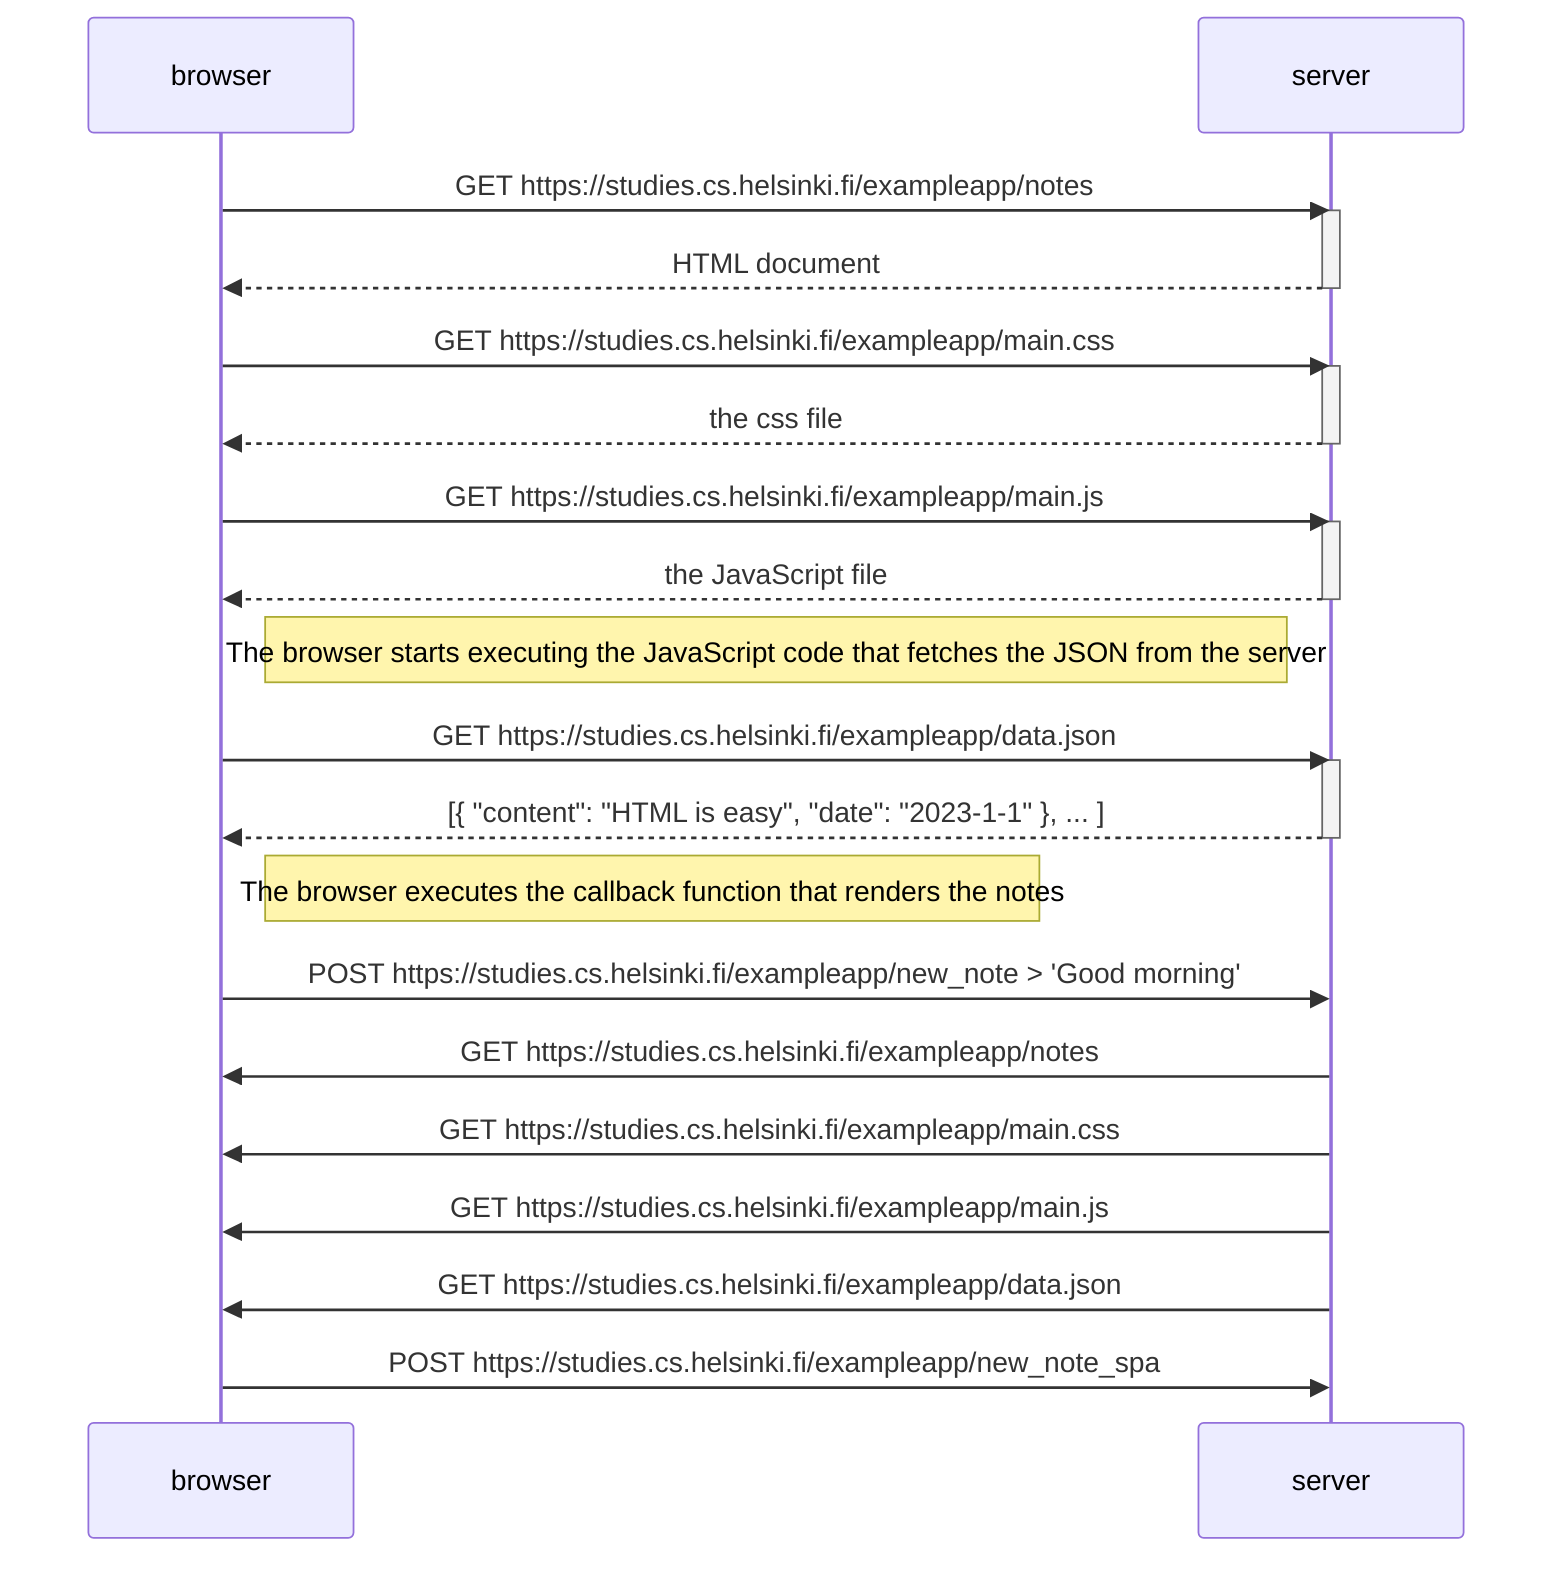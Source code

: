 sequenceDiagram
    participant browser
    participant server
    
    browser->>server: GET https://studies.cs.helsinki.fi/exampleapp/notes
    activate server
    server-->>browser: HTML document
    deactivate server
    
    browser->>server: GET https://studies.cs.helsinki.fi/exampleapp/main.css
    activate server
    server-->>browser: the css file
    deactivate server
    
    browser->>server: GET https://studies.cs.helsinki.fi/exampleapp/main.js
    activate server
    server-->>browser: the JavaScript file
    deactivate server
    
    Note right of browser: The browser starts executing the JavaScript code that fetches the JSON from the server
    
    browser->>server: GET https://studies.cs.helsinki.fi/exampleapp/data.json
    activate server
    server-->>browser: [{ "content": "HTML is easy", "date": "2023-1-1" }, ... ]
    deactivate server    

    Note right of browser: The browser executes the callback function that renders the notes

    browser->>server: POST https://studies.cs.helsinki.fi/exampleapp/new_note > 'Good morning'
    server->>browser: GET https://studies.cs.helsinki.fi/exampleapp/notes
    server->>browser: GET https://studies.cs.helsinki.fi/exampleapp/main.css
    server->>browser: GET https://studies.cs.helsinki.fi/exampleapp/main.js
    server->>browser: GET https://studies.cs.helsinki.fi/exampleapp/data.json

    browser->>server: POST https://studies.cs.helsinki.fi/exampleapp/new_note_spa